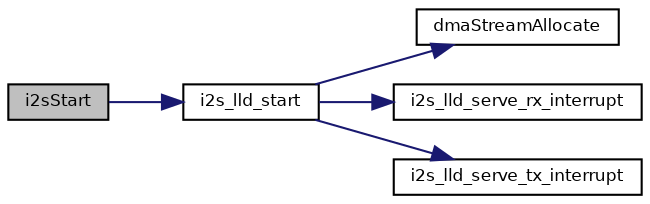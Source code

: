 digraph "i2sStart"
{
  bgcolor="transparent";
  edge [fontname="Helvetica",fontsize="8",labelfontname="Helvetica",labelfontsize="8"];
  node [fontname="Helvetica",fontsize="8",shape=record];
  rankdir="LR";
  Node17 [label="i2sStart",height=0.2,width=0.4,color="black", fillcolor="grey75", style="filled", fontcolor="black"];
  Node17 -> Node18 [color="midnightblue",fontsize="8",style="solid",fontname="Helvetica"];
  Node18 [label="i2s_lld_start",height=0.2,width=0.4,color="black",URL="$group___i2_s.html#gac29220167e0419922766bbeae8a8c5e6",tooltip="Configures and activates the I2S peripheral. "];
  Node18 -> Node19 [color="midnightblue",fontsize="8",style="solid",fontname="Helvetica"];
  Node19 [label="dmaStreamAllocate",height=0.2,width=0.4,color="black",URL="$group___s_t_m32___d_m_a.html#ga2779cd46d0f5e9d7a6e549391e05cdd0",tooltip="Allocates a DMA stream. "];
  Node18 -> Node20 [color="midnightblue",fontsize="8",style="solid",fontname="Helvetica"];
  Node20 [label="i2s_lld_serve_rx_interrupt",height=0.2,width=0.4,color="black",URL="$group___i2_s.html#ga6799b0b297241e85aeda104e7c317463",tooltip="Shared end-of-rx service routine. "];
  Node18 -> Node21 [color="midnightblue",fontsize="8",style="solid",fontname="Helvetica"];
  Node21 [label="i2s_lld_serve_tx_interrupt",height=0.2,width=0.4,color="black",URL="$group___i2_s.html#gad8200eacd02d0b5ca833bec5c84c4794",tooltip="Shared end-of-tx service routine. "];
}
